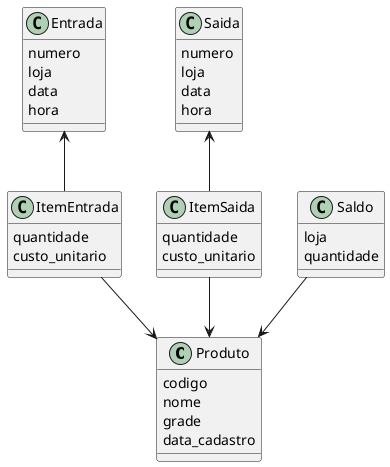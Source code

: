 @startuml modelo
class Produto{
	codigo
	nome
	grade
	data_cadastro
}

class ItemEntrada{
	quantidade
	custo_unitario
}

class Entrada{
	numero
	loja
	data
	hora
}

class ItemSaida{
	quantidade
	custo_unitario
}

class Saida{
	numero
	loja
	data
	hora
}

class Saldo{
	loja
	quantidade
}

Entrada			<-- ItemEntrada
Saida				<-- ItemSaida
ItemEntrada	-->	Produto
ItemSaida		-->	Produto
Saldo				-->	Produto
@enduml
